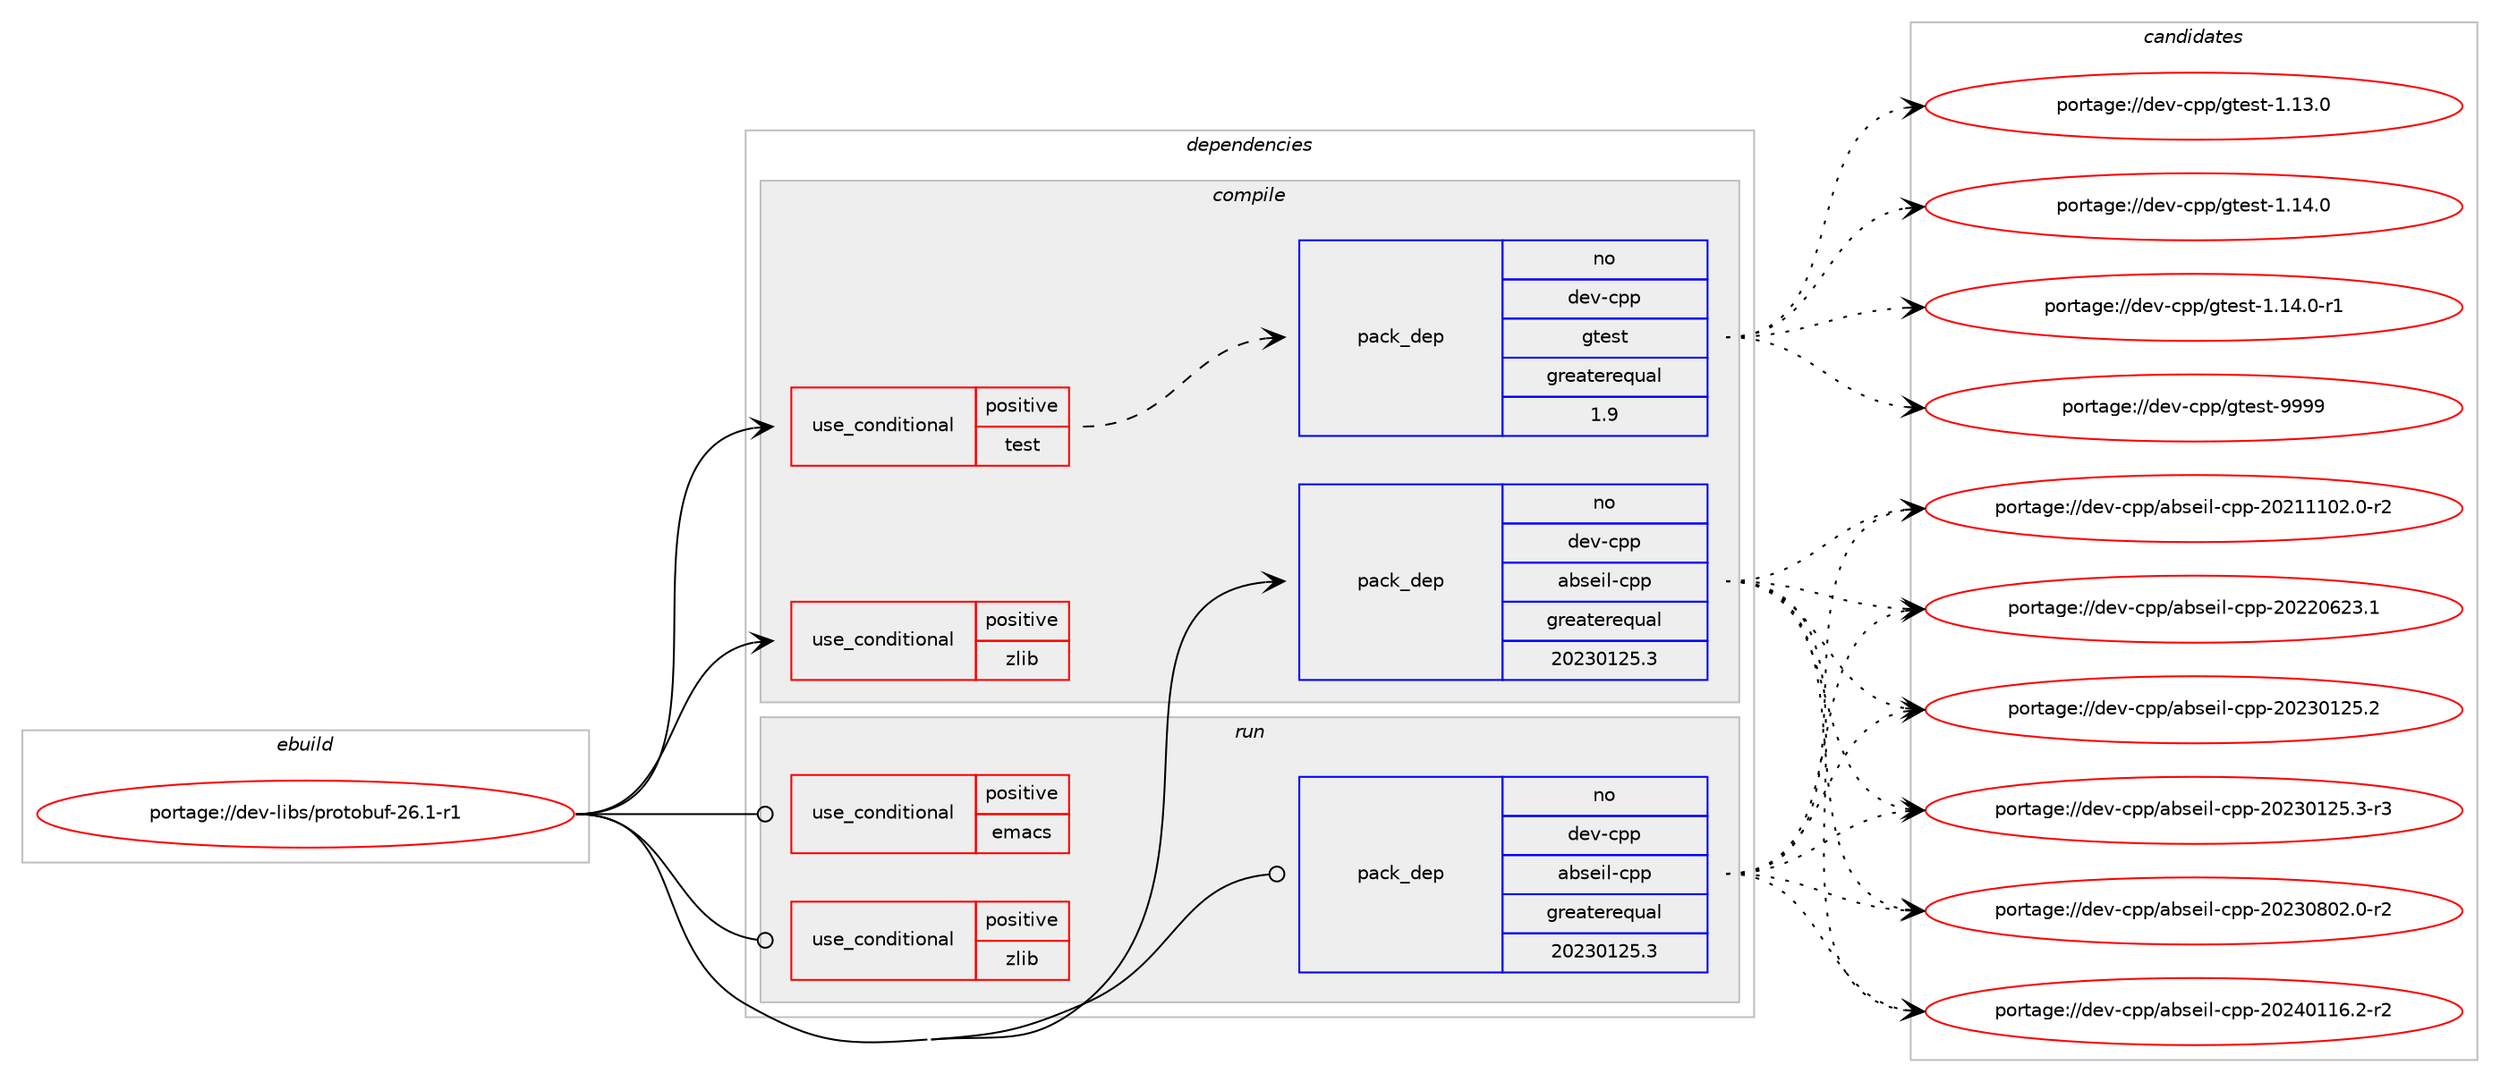 digraph prolog {

# *************
# Graph options
# *************

newrank=true;
concentrate=true;
compound=true;
graph [rankdir=LR,fontname=Helvetica,fontsize=10,ranksep=1.5];#, ranksep=2.5, nodesep=0.2];
edge  [arrowhead=vee];
node  [fontname=Helvetica,fontsize=10];

# **********
# The ebuild
# **********

subgraph cluster_leftcol {
color=gray;
rank=same;
label=<<i>ebuild</i>>;
id [label="portage://dev-libs/protobuf-26.1-r1", color=red, width=4, href="../dev-libs/protobuf-26.1-r1.svg"];
}

# ****************
# The dependencies
# ****************

subgraph cluster_midcol {
color=gray;
label=<<i>dependencies</i>>;
subgraph cluster_compile {
fillcolor="#eeeeee";
style=filled;
label=<<i>compile</i>>;
subgraph cond27168 {
dependency57371 [label=<<TABLE BORDER="0" CELLBORDER="1" CELLSPACING="0" CELLPADDING="4"><TR><TD ROWSPAN="3" CELLPADDING="10">use_conditional</TD></TR><TR><TD>positive</TD></TR><TR><TD>test</TD></TR></TABLE>>, shape=none, color=red];
subgraph pack29039 {
dependency57372 [label=<<TABLE BORDER="0" CELLBORDER="1" CELLSPACING="0" CELLPADDING="4" WIDTH="220"><TR><TD ROWSPAN="6" CELLPADDING="30">pack_dep</TD></TR><TR><TD WIDTH="110">no</TD></TR><TR><TD>dev-cpp</TD></TR><TR><TD>gtest</TD></TR><TR><TD>greaterequal</TD></TR><TR><TD>1.9</TD></TR></TABLE>>, shape=none, color=blue];
}
dependency57371:e -> dependency57372:w [weight=20,style="dashed",arrowhead="vee"];
}
id:e -> dependency57371:w [weight=20,style="solid",arrowhead="vee"];
subgraph cond27169 {
dependency57373 [label=<<TABLE BORDER="0" CELLBORDER="1" CELLSPACING="0" CELLPADDING="4"><TR><TD ROWSPAN="3" CELLPADDING="10">use_conditional</TD></TR><TR><TD>positive</TD></TR><TR><TD>zlib</TD></TR></TABLE>>, shape=none, color=red];
# *** BEGIN UNKNOWN DEPENDENCY TYPE (TODO) ***
# dependency57373 -> package_dependency(portage://dev-libs/protobuf-26.1-r1,install,no,sys-libs,zlib,none,[,,],[],[use(optenable(abi_x86_32),negative),use(optenable(abi_x86_64),negative),use(optenable(abi_x86_x32),negative),use(optenable(abi_mips_n32),negative),use(optenable(abi_mips_n64),negative),use(optenable(abi_mips_o32),negative),use(optenable(abi_s390_32),negative),use(optenable(abi_s390_64),negative)])
# *** END UNKNOWN DEPENDENCY TYPE (TODO) ***

}
id:e -> dependency57373:w [weight=20,style="solid",arrowhead="vee"];
subgraph pack29040 {
dependency57374 [label=<<TABLE BORDER="0" CELLBORDER="1" CELLSPACING="0" CELLPADDING="4" WIDTH="220"><TR><TD ROWSPAN="6" CELLPADDING="30">pack_dep</TD></TR><TR><TD WIDTH="110">no</TD></TR><TR><TD>dev-cpp</TD></TR><TR><TD>abseil-cpp</TD></TR><TR><TD>greaterequal</TD></TR><TR><TD>20230125.3</TD></TR></TABLE>>, shape=none, color=blue];
}
id:e -> dependency57374:w [weight=20,style="solid",arrowhead="vee"];
}
subgraph cluster_compileandrun {
fillcolor="#eeeeee";
style=filled;
label=<<i>compile and run</i>>;
}
subgraph cluster_run {
fillcolor="#eeeeee";
style=filled;
label=<<i>run</i>>;
subgraph cond27170 {
dependency57375 [label=<<TABLE BORDER="0" CELLBORDER="1" CELLSPACING="0" CELLPADDING="4"><TR><TD ROWSPAN="3" CELLPADDING="10">use_conditional</TD></TR><TR><TD>positive</TD></TR><TR><TD>emacs</TD></TR></TABLE>>, shape=none, color=red];
# *** BEGIN UNKNOWN DEPENDENCY TYPE (TODO) ***
# dependency57375 -> package_dependency(portage://dev-libs/protobuf-26.1-r1,run,no,app-editors,emacs,none,[,,],any_different_slot,[])
# *** END UNKNOWN DEPENDENCY TYPE (TODO) ***

}
id:e -> dependency57375:w [weight=20,style="solid",arrowhead="odot"];
subgraph cond27171 {
dependency57376 [label=<<TABLE BORDER="0" CELLBORDER="1" CELLSPACING="0" CELLPADDING="4"><TR><TD ROWSPAN="3" CELLPADDING="10">use_conditional</TD></TR><TR><TD>positive</TD></TR><TR><TD>zlib</TD></TR></TABLE>>, shape=none, color=red];
# *** BEGIN UNKNOWN DEPENDENCY TYPE (TODO) ***
# dependency57376 -> package_dependency(portage://dev-libs/protobuf-26.1-r1,run,no,sys-libs,zlib,none,[,,],[],[use(optenable(abi_x86_32),negative),use(optenable(abi_x86_64),negative),use(optenable(abi_x86_x32),negative),use(optenable(abi_mips_n32),negative),use(optenable(abi_mips_n64),negative),use(optenable(abi_mips_o32),negative),use(optenable(abi_s390_32),negative),use(optenable(abi_s390_64),negative)])
# *** END UNKNOWN DEPENDENCY TYPE (TODO) ***

}
id:e -> dependency57376:w [weight=20,style="solid",arrowhead="odot"];
subgraph pack29041 {
dependency57377 [label=<<TABLE BORDER="0" CELLBORDER="1" CELLSPACING="0" CELLPADDING="4" WIDTH="220"><TR><TD ROWSPAN="6" CELLPADDING="30">pack_dep</TD></TR><TR><TD WIDTH="110">no</TD></TR><TR><TD>dev-cpp</TD></TR><TR><TD>abseil-cpp</TD></TR><TR><TD>greaterequal</TD></TR><TR><TD>20230125.3</TD></TR></TABLE>>, shape=none, color=blue];
}
id:e -> dependency57377:w [weight=20,style="solid",arrowhead="odot"];
}
}

# **************
# The candidates
# **************

subgraph cluster_choices {
rank=same;
color=gray;
label=<<i>candidates</i>>;

subgraph choice29039 {
color=black;
nodesep=1;
choice10010111845991121124710311610111511645494649514648 [label="portage://dev-cpp/gtest-1.13.0", color=red, width=4,href="../dev-cpp/gtest-1.13.0.svg"];
choice10010111845991121124710311610111511645494649524648 [label="portage://dev-cpp/gtest-1.14.0", color=red, width=4,href="../dev-cpp/gtest-1.14.0.svg"];
choice100101118459911211247103116101115116454946495246484511449 [label="portage://dev-cpp/gtest-1.14.0-r1", color=red, width=4,href="../dev-cpp/gtest-1.14.0-r1.svg"];
choice1001011184599112112471031161011151164557575757 [label="portage://dev-cpp/gtest-9999", color=red, width=4,href="../dev-cpp/gtest-9999.svg"];
dependency57372:e -> choice10010111845991121124710311610111511645494649514648:w [style=dotted,weight="100"];
dependency57372:e -> choice10010111845991121124710311610111511645494649524648:w [style=dotted,weight="100"];
dependency57372:e -> choice100101118459911211247103116101115116454946495246484511449:w [style=dotted,weight="100"];
dependency57372:e -> choice1001011184599112112471031161011151164557575757:w [style=dotted,weight="100"];
}
subgraph choice29040 {
color=black;
nodesep=1;
choice1001011184599112112479798115101105108459911211245504850494949485046484511450 [label="portage://dev-cpp/abseil-cpp-20211102.0-r2", color=red, width=4,href="../dev-cpp/abseil-cpp-20211102.0-r2.svg"];
choice100101118459911211247979811510110510845991121124550485050485450514649 [label="portage://dev-cpp/abseil-cpp-20220623.1", color=red, width=4,href="../dev-cpp/abseil-cpp-20220623.1.svg"];
choice100101118459911211247979811510110510845991121124550485051484950534650 [label="portage://dev-cpp/abseil-cpp-20230125.2", color=red, width=4,href="../dev-cpp/abseil-cpp-20230125.2.svg"];
choice1001011184599112112479798115101105108459911211245504850514849505346514511451 [label="portage://dev-cpp/abseil-cpp-20230125.3-r3", color=red, width=4,href="../dev-cpp/abseil-cpp-20230125.3-r3.svg"];
choice1001011184599112112479798115101105108459911211245504850514856485046484511450 [label="portage://dev-cpp/abseil-cpp-20230802.0-r2", color=red, width=4,href="../dev-cpp/abseil-cpp-20230802.0-r2.svg"];
choice1001011184599112112479798115101105108459911211245504850524849495446504511450 [label="portage://dev-cpp/abseil-cpp-20240116.2-r2", color=red, width=4,href="../dev-cpp/abseil-cpp-20240116.2-r2.svg"];
dependency57374:e -> choice1001011184599112112479798115101105108459911211245504850494949485046484511450:w [style=dotted,weight="100"];
dependency57374:e -> choice100101118459911211247979811510110510845991121124550485050485450514649:w [style=dotted,weight="100"];
dependency57374:e -> choice100101118459911211247979811510110510845991121124550485051484950534650:w [style=dotted,weight="100"];
dependency57374:e -> choice1001011184599112112479798115101105108459911211245504850514849505346514511451:w [style=dotted,weight="100"];
dependency57374:e -> choice1001011184599112112479798115101105108459911211245504850514856485046484511450:w [style=dotted,weight="100"];
dependency57374:e -> choice1001011184599112112479798115101105108459911211245504850524849495446504511450:w [style=dotted,weight="100"];
}
subgraph choice29041 {
color=black;
nodesep=1;
choice1001011184599112112479798115101105108459911211245504850494949485046484511450 [label="portage://dev-cpp/abseil-cpp-20211102.0-r2", color=red, width=4,href="../dev-cpp/abseil-cpp-20211102.0-r2.svg"];
choice100101118459911211247979811510110510845991121124550485050485450514649 [label="portage://dev-cpp/abseil-cpp-20220623.1", color=red, width=4,href="../dev-cpp/abseil-cpp-20220623.1.svg"];
choice100101118459911211247979811510110510845991121124550485051484950534650 [label="portage://dev-cpp/abseil-cpp-20230125.2", color=red, width=4,href="../dev-cpp/abseil-cpp-20230125.2.svg"];
choice1001011184599112112479798115101105108459911211245504850514849505346514511451 [label="portage://dev-cpp/abseil-cpp-20230125.3-r3", color=red, width=4,href="../dev-cpp/abseil-cpp-20230125.3-r3.svg"];
choice1001011184599112112479798115101105108459911211245504850514856485046484511450 [label="portage://dev-cpp/abseil-cpp-20230802.0-r2", color=red, width=4,href="../dev-cpp/abseil-cpp-20230802.0-r2.svg"];
choice1001011184599112112479798115101105108459911211245504850524849495446504511450 [label="portage://dev-cpp/abseil-cpp-20240116.2-r2", color=red, width=4,href="../dev-cpp/abseil-cpp-20240116.2-r2.svg"];
dependency57377:e -> choice1001011184599112112479798115101105108459911211245504850494949485046484511450:w [style=dotted,weight="100"];
dependency57377:e -> choice100101118459911211247979811510110510845991121124550485050485450514649:w [style=dotted,weight="100"];
dependency57377:e -> choice100101118459911211247979811510110510845991121124550485051484950534650:w [style=dotted,weight="100"];
dependency57377:e -> choice1001011184599112112479798115101105108459911211245504850514849505346514511451:w [style=dotted,weight="100"];
dependency57377:e -> choice1001011184599112112479798115101105108459911211245504850514856485046484511450:w [style=dotted,weight="100"];
dependency57377:e -> choice1001011184599112112479798115101105108459911211245504850524849495446504511450:w [style=dotted,weight="100"];
}
}

}
